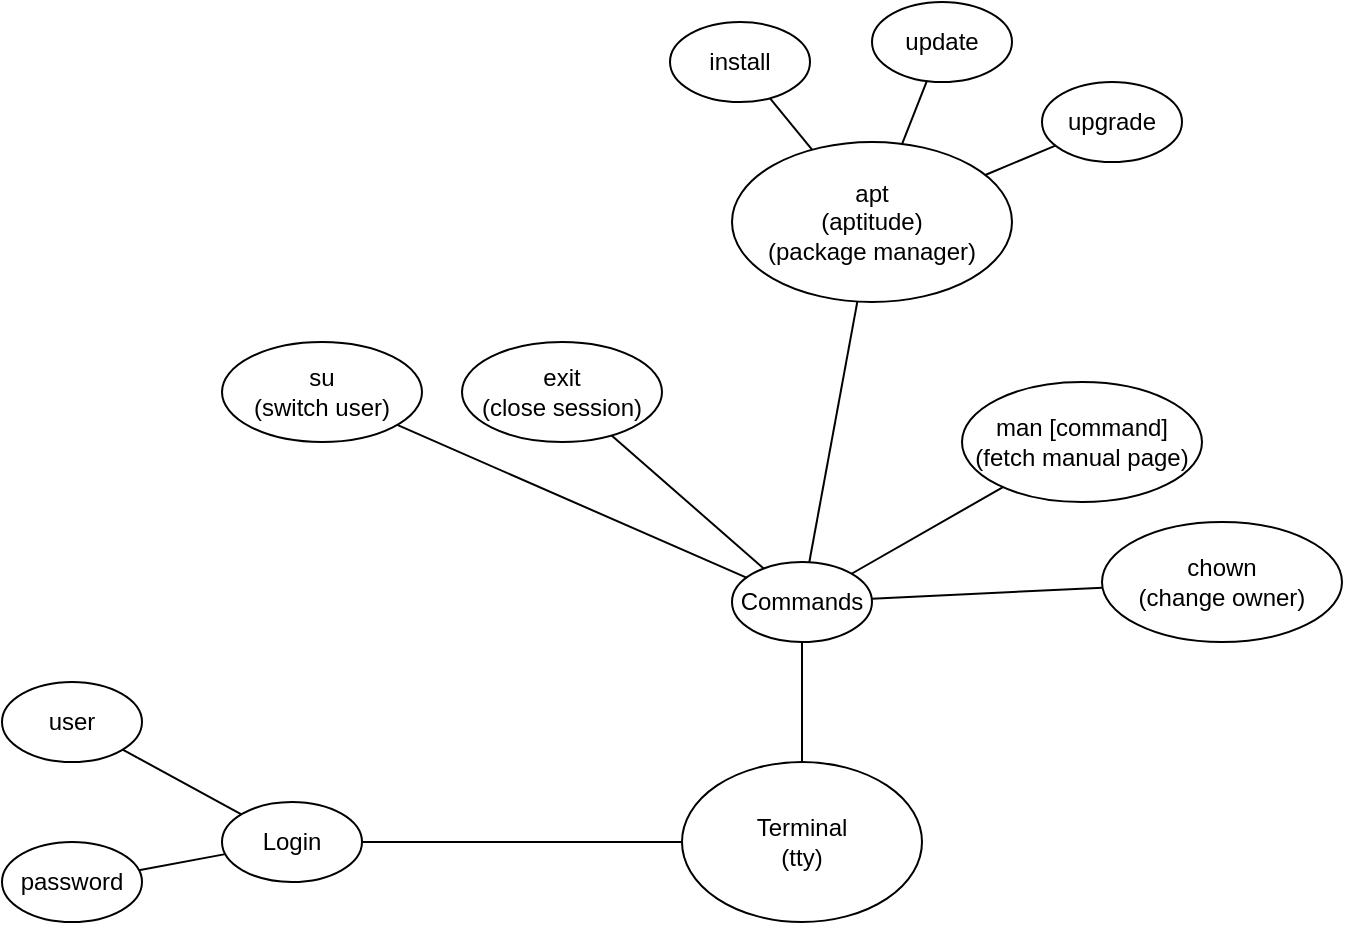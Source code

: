 <mxfile>
    <diagram id="XYwotbWqkDbKZUmBveaY" name="Page-1">
        <mxGraphModel dx="1180" dy="817" grid="1" gridSize="10" guides="1" tooltips="1" connect="1" arrows="1" fold="1" page="1" pageScale="1" pageWidth="827" pageHeight="1169" math="0" shadow="0">
            <root>
                <mxCell id="0"/>
                <mxCell id="1" parent="0"/>
                <mxCell id="2" value="Terminal&lt;br&gt;(tty)" style="ellipse;whiteSpace=wrap;html=1;" vertex="1" parent="1">
                    <mxGeometry x="350" y="380" width="120" height="80" as="geometry"/>
                </mxCell>
                <mxCell id="3" value="Login" style="ellipse;whiteSpace=wrap;html=1;" vertex="1" parent="1">
                    <mxGeometry x="120" y="400" width="70" height="40" as="geometry"/>
                </mxCell>
                <mxCell id="4" value="user" style="ellipse;whiteSpace=wrap;html=1;" vertex="1" parent="1">
                    <mxGeometry x="10" y="340" width="70" height="40" as="geometry"/>
                </mxCell>
                <mxCell id="5" value="password" style="ellipse;whiteSpace=wrap;html=1;" vertex="1" parent="1">
                    <mxGeometry x="10" y="420" width="70" height="40" as="geometry"/>
                </mxCell>
                <mxCell id="6" value="" style="endArrow=none;html=1;curved=1;" edge="1" parent="1" source="5" target="3">
                    <mxGeometry width="50" height="50" relative="1" as="geometry">
                        <mxPoint x="390" y="440" as="sourcePoint"/>
                        <mxPoint x="440" y="390" as="targetPoint"/>
                    </mxGeometry>
                </mxCell>
                <mxCell id="7" value="" style="endArrow=none;html=1;curved=1;" edge="1" parent="1" source="4" target="3">
                    <mxGeometry width="50" height="50" relative="1" as="geometry">
                        <mxPoint x="88.53" y="444.265" as="sourcePoint"/>
                        <mxPoint x="131.648" y="436.064" as="targetPoint"/>
                    </mxGeometry>
                </mxCell>
                <mxCell id="8" value="" style="endArrow=none;html=1;curved=1;" edge="1" parent="1" source="3" target="2">
                    <mxGeometry width="50" height="50" relative="1" as="geometry">
                        <mxPoint x="98.53" y="454.265" as="sourcePoint"/>
                        <mxPoint x="141.648" y="446.064" as="targetPoint"/>
                    </mxGeometry>
                </mxCell>
                <mxCell id="9" value="Commands" style="ellipse;whiteSpace=wrap;html=1;" vertex="1" parent="1">
                    <mxGeometry x="375" y="280" width="70" height="40" as="geometry"/>
                </mxCell>
                <mxCell id="10" value="" style="endArrow=none;html=1;curved=1;" edge="1" parent="1" source="2" target="9">
                    <mxGeometry width="50" height="50" relative="1" as="geometry">
                        <mxPoint x="200" y="430" as="sourcePoint"/>
                        <mxPoint x="360" y="430" as="targetPoint"/>
                    </mxGeometry>
                </mxCell>
                <mxCell id="11" value="su&lt;br&gt;(switch user)" style="ellipse;whiteSpace=wrap;html=1;" vertex="1" parent="1">
                    <mxGeometry x="120" y="170" width="100" height="50" as="geometry"/>
                </mxCell>
                <mxCell id="12" value="" style="endArrow=none;html=1;curved=1;" edge="1" parent="1" source="9" target="11">
                    <mxGeometry width="50" height="50" relative="1" as="geometry">
                        <mxPoint x="420" y="390" as="sourcePoint"/>
                        <mxPoint x="420" y="330" as="targetPoint"/>
                    </mxGeometry>
                </mxCell>
                <mxCell id="14" value="exit&lt;br&gt;(close session)" style="ellipse;whiteSpace=wrap;html=1;" vertex="1" parent="1">
                    <mxGeometry x="240" y="170" width="100" height="50" as="geometry"/>
                </mxCell>
                <mxCell id="15" value="" style="endArrow=none;html=1;curved=1;" edge="1" parent="1" source="9" target="14">
                    <mxGeometry width="50" height="50" relative="1" as="geometry">
                        <mxPoint x="408" y="291" as="sourcePoint"/>
                        <mxPoint x="345.811" y="198.717" as="targetPoint"/>
                    </mxGeometry>
                </mxCell>
                <mxCell id="16" value="apt&lt;br&gt;(aptitude)&lt;br&gt;(package manager)" style="ellipse;whiteSpace=wrap;html=1;" vertex="1" parent="1">
                    <mxGeometry x="375" y="70" width="140" height="80" as="geometry"/>
                </mxCell>
                <mxCell id="17" value="" style="endArrow=none;html=1;curved=1;" edge="1" parent="1" source="9" target="16">
                    <mxGeometry width="50" height="50" relative="1" as="geometry">
                        <mxPoint x="400.842" y="293.262" as="sourcePoint"/>
                        <mxPoint x="324.807" y="226.706" as="targetPoint"/>
                    </mxGeometry>
                </mxCell>
                <mxCell id="18" value="install" style="ellipse;whiteSpace=wrap;html=1;" vertex="1" parent="1">
                    <mxGeometry x="344" y="10" width="70" height="40" as="geometry"/>
                </mxCell>
                <mxCell id="19" value="update" style="ellipse;whiteSpace=wrap;html=1;" vertex="1" parent="1">
                    <mxGeometry x="445" width="70" height="40" as="geometry"/>
                </mxCell>
                <mxCell id="20" value="upgrade" style="ellipse;whiteSpace=wrap;html=1;" vertex="1" parent="1">
                    <mxGeometry x="530" y="40" width="70" height="40" as="geometry"/>
                </mxCell>
                <mxCell id="21" value="" style="endArrow=none;html=1;curved=1;" edge="1" parent="1" source="16" target="20">
                    <mxGeometry width="50" height="50" relative="1" as="geometry">
                        <mxPoint x="423.581" y="290.105" as="sourcePoint"/>
                        <mxPoint x="447.672" y="159.78" as="targetPoint"/>
                    </mxGeometry>
                </mxCell>
                <mxCell id="22" value="" style="endArrow=none;html=1;curved=1;" edge="1" parent="1" source="16" target="19">
                    <mxGeometry width="50" height="50" relative="1" as="geometry">
                        <mxPoint x="433.581" y="300.105" as="sourcePoint"/>
                        <mxPoint x="457.672" y="169.78" as="targetPoint"/>
                    </mxGeometry>
                </mxCell>
                <mxCell id="23" value="" style="endArrow=none;html=1;curved=1;" edge="1" parent="1" source="16" target="18">
                    <mxGeometry width="50" height="50" relative="1" as="geometry">
                        <mxPoint x="470.067" y="80.938" as="sourcePoint"/>
                        <mxPoint x="482.407" y="49.524" as="targetPoint"/>
                    </mxGeometry>
                </mxCell>
                <mxCell id="24" value="man [command]&lt;br&gt;(fetch manual page)" style="ellipse;whiteSpace=wrap;html=1;" vertex="1" parent="1">
                    <mxGeometry x="490" y="190" width="120" height="60" as="geometry"/>
                </mxCell>
                <mxCell id="25" value="" style="endArrow=none;html=1;curved=1;" edge="1" parent="1" source="9" target="24">
                    <mxGeometry width="50" height="50" relative="1" as="geometry">
                        <mxPoint x="423.581" y="290.105" as="sourcePoint"/>
                        <mxPoint x="447.672" y="159.78" as="targetPoint"/>
                    </mxGeometry>
                </mxCell>
                <mxCell id="26" value="chown&lt;br&gt;(change owner)" style="ellipse;whiteSpace=wrap;html=1;" vertex="1" parent="1">
                    <mxGeometry x="560" y="260" width="120" height="60" as="geometry"/>
                </mxCell>
                <mxCell id="27" value="" style="endArrow=none;html=1;curved=1;" edge="1" parent="1" source="9" target="26">
                    <mxGeometry width="50" height="50" relative="1" as="geometry">
                        <mxPoint x="444.78" y="295.876" as="sourcePoint"/>
                        <mxPoint x="520.49" y="252.577" as="targetPoint"/>
                    </mxGeometry>
                </mxCell>
            </root>
        </mxGraphModel>
    </diagram>
</mxfile>